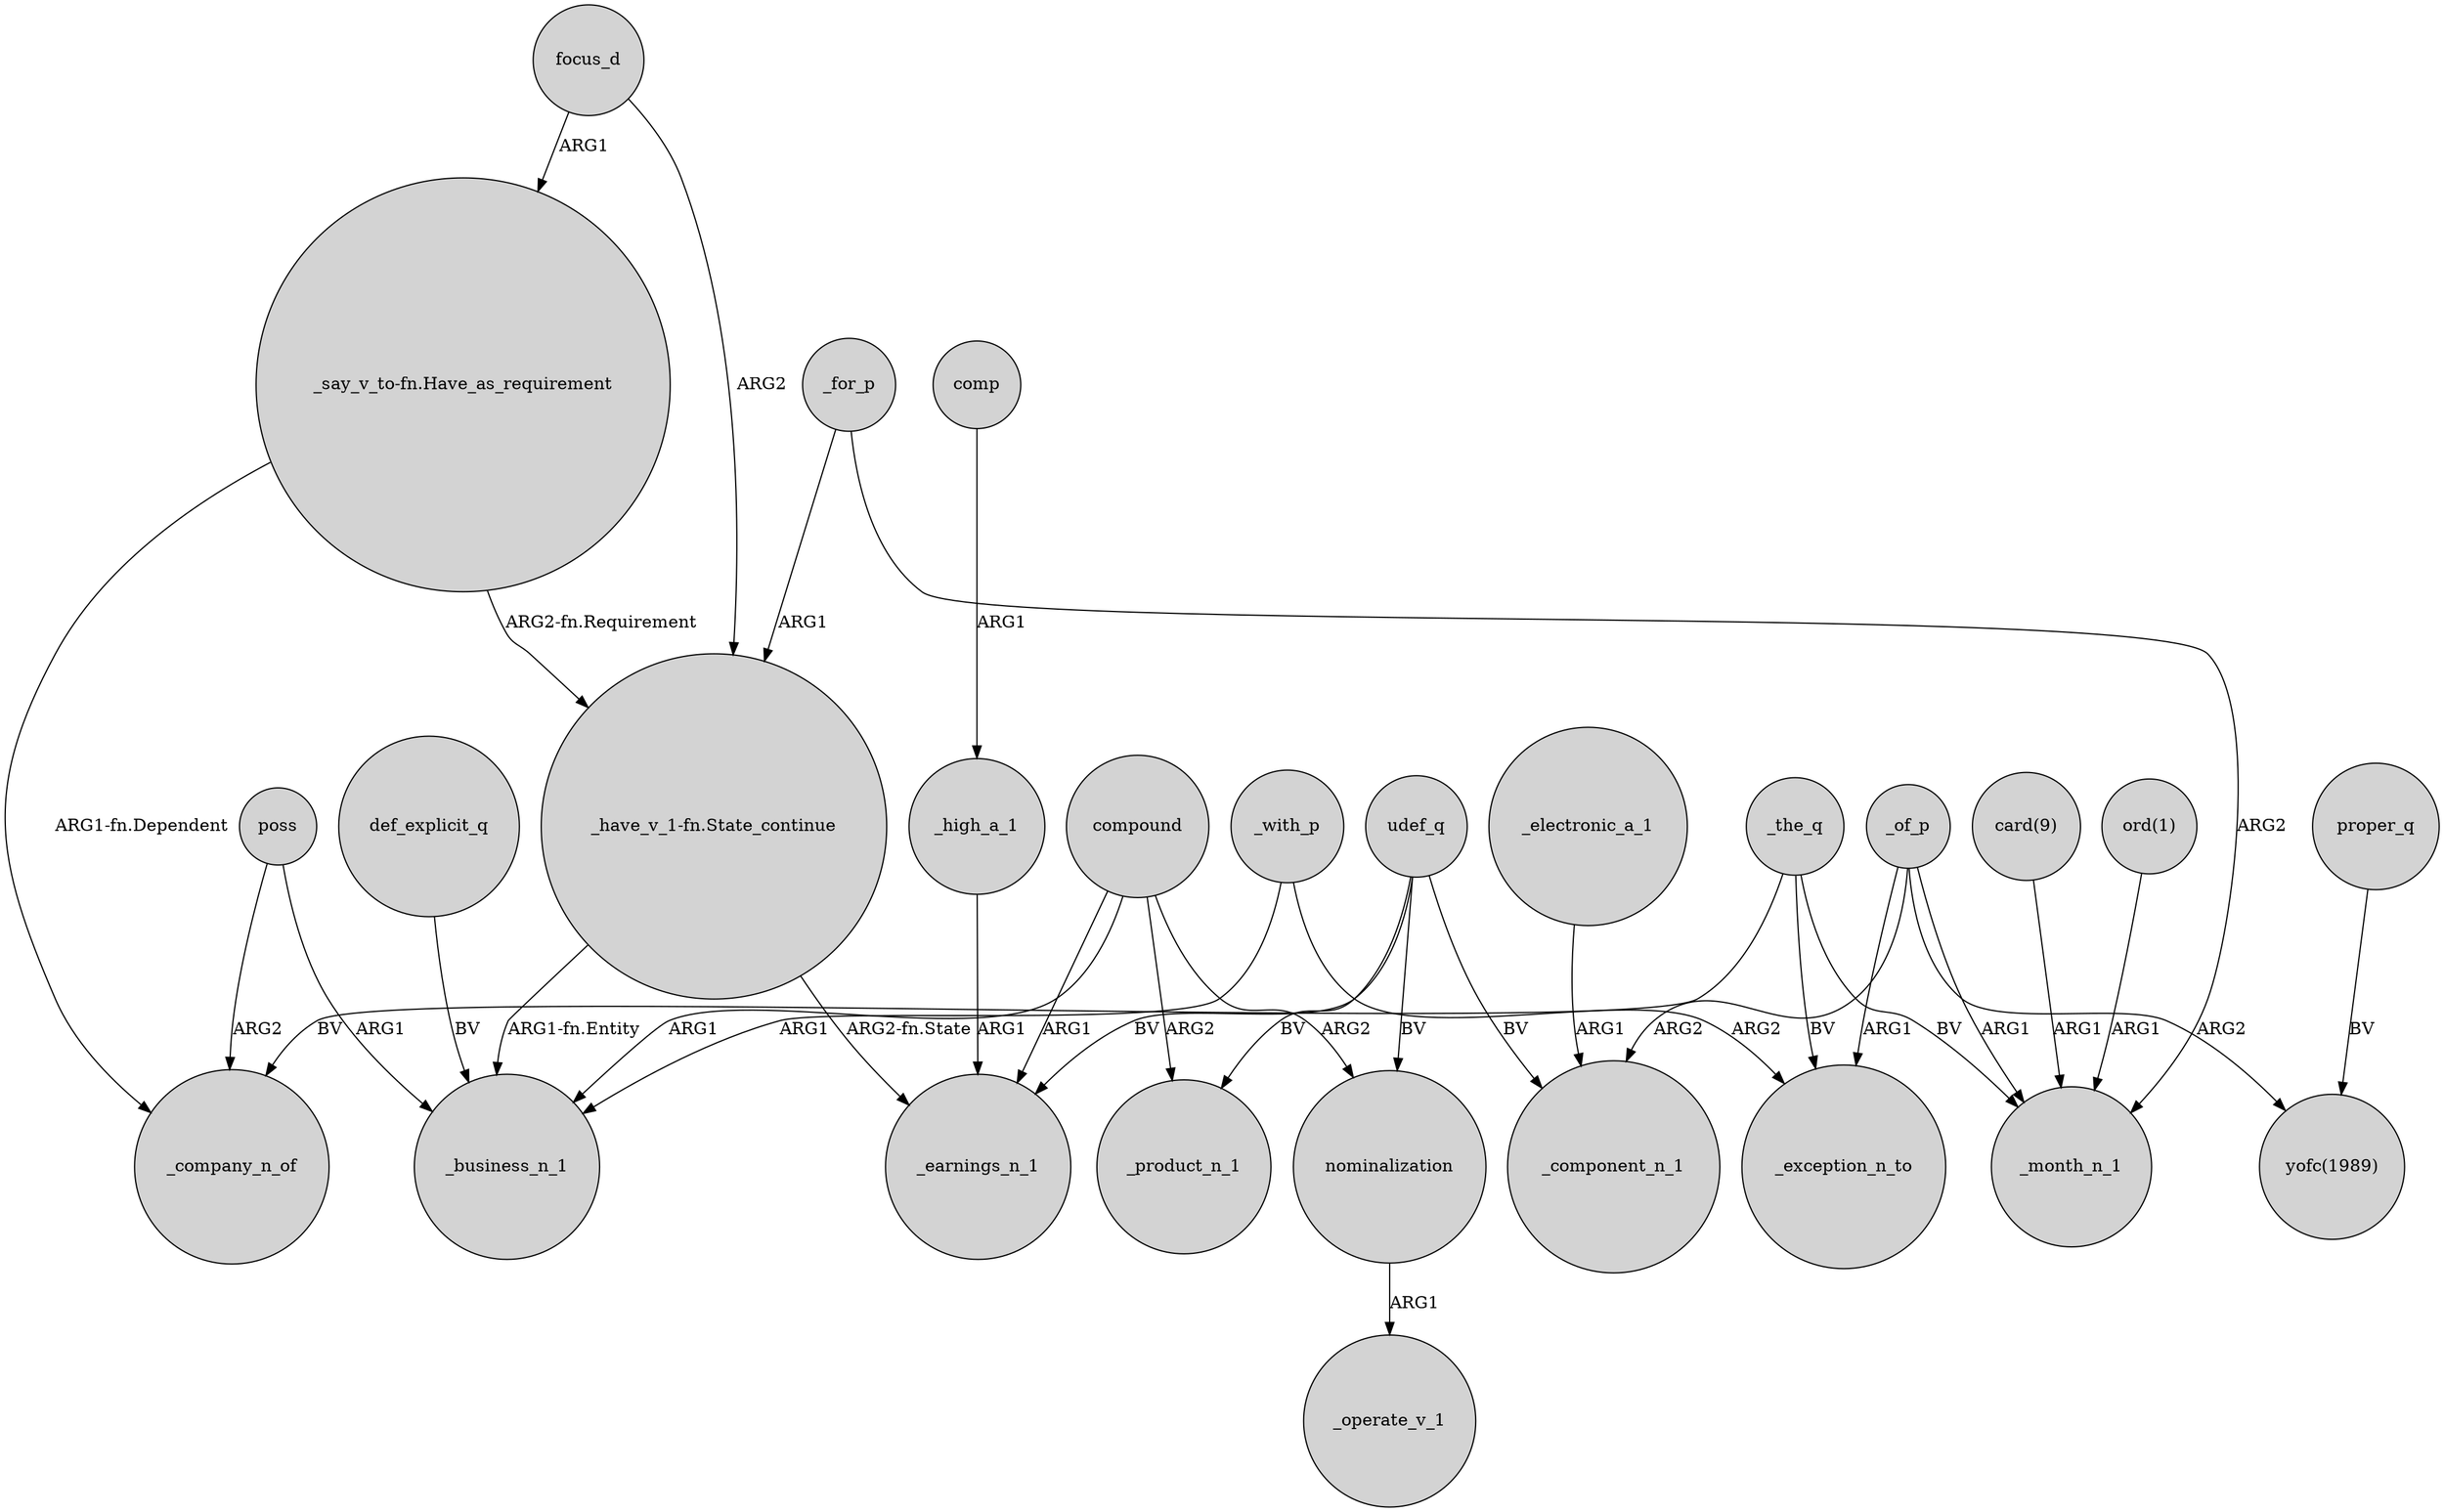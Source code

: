 digraph {
	node [shape=circle style=filled]
	def_explicit_q -> _business_n_1 [label=BV]
	"_have_v_1-fn.State_continue" -> _earnings_n_1 [label="ARG2-fn.State"]
	"_say_v_to-fn.Have_as_requirement" -> "_have_v_1-fn.State_continue" [label="ARG2-fn.Requirement"]
	poss -> _business_n_1 [label=ARG1]
	"_have_v_1-fn.State_continue" -> _business_n_1 [label="ARG1-fn.Entity"]
	"ord(1)" -> _month_n_1 [label=ARG1]
	_the_q -> _month_n_1 [label=BV]
	focus_d -> "_say_v_to-fn.Have_as_requirement" [label=ARG1]
	udef_q -> nominalization [label=BV]
	nominalization -> _operate_v_1 [label=ARG1]
	_with_p -> _business_n_1 [label=ARG1]
	_the_q -> _exception_n_to [label=BV]
	_high_a_1 -> _earnings_n_1 [label=ARG1]
	udef_q -> _product_n_1 [label=BV]
	udef_q -> _component_n_1 [label=BV]
	_of_p -> _component_n_1 [label=ARG2]
	_of_p -> "yofc(1989)" [label=ARG2]
	compound -> nominalization [label=ARG2]
	"_say_v_to-fn.Have_as_requirement" -> _company_n_of [label="ARG1-fn.Dependent"]
	poss -> _company_n_of [label=ARG2]
	_of_p -> _exception_n_to [label=ARG1]
	udef_q -> _earnings_n_1 [label=BV]
	comp -> _high_a_1 [label=ARG1]
	_with_p -> _exception_n_to [label=ARG2]
	_of_p -> _month_n_1 [label=ARG1]
	proper_q -> "yofc(1989)" [label=BV]
	focus_d -> "_have_v_1-fn.State_continue" [label=ARG2]
	_for_p -> "_have_v_1-fn.State_continue" [label=ARG1]
	compound -> _earnings_n_1 [label=ARG1]
	_electronic_a_1 -> _component_n_1 [label=ARG1]
	"card(9)" -> _month_n_1 [label=ARG1]
	compound -> _business_n_1 [label=ARG1]
	compound -> _product_n_1 [label=ARG2]
	_the_q -> _company_n_of [label=BV]
	_for_p -> _month_n_1 [label=ARG2]
}
